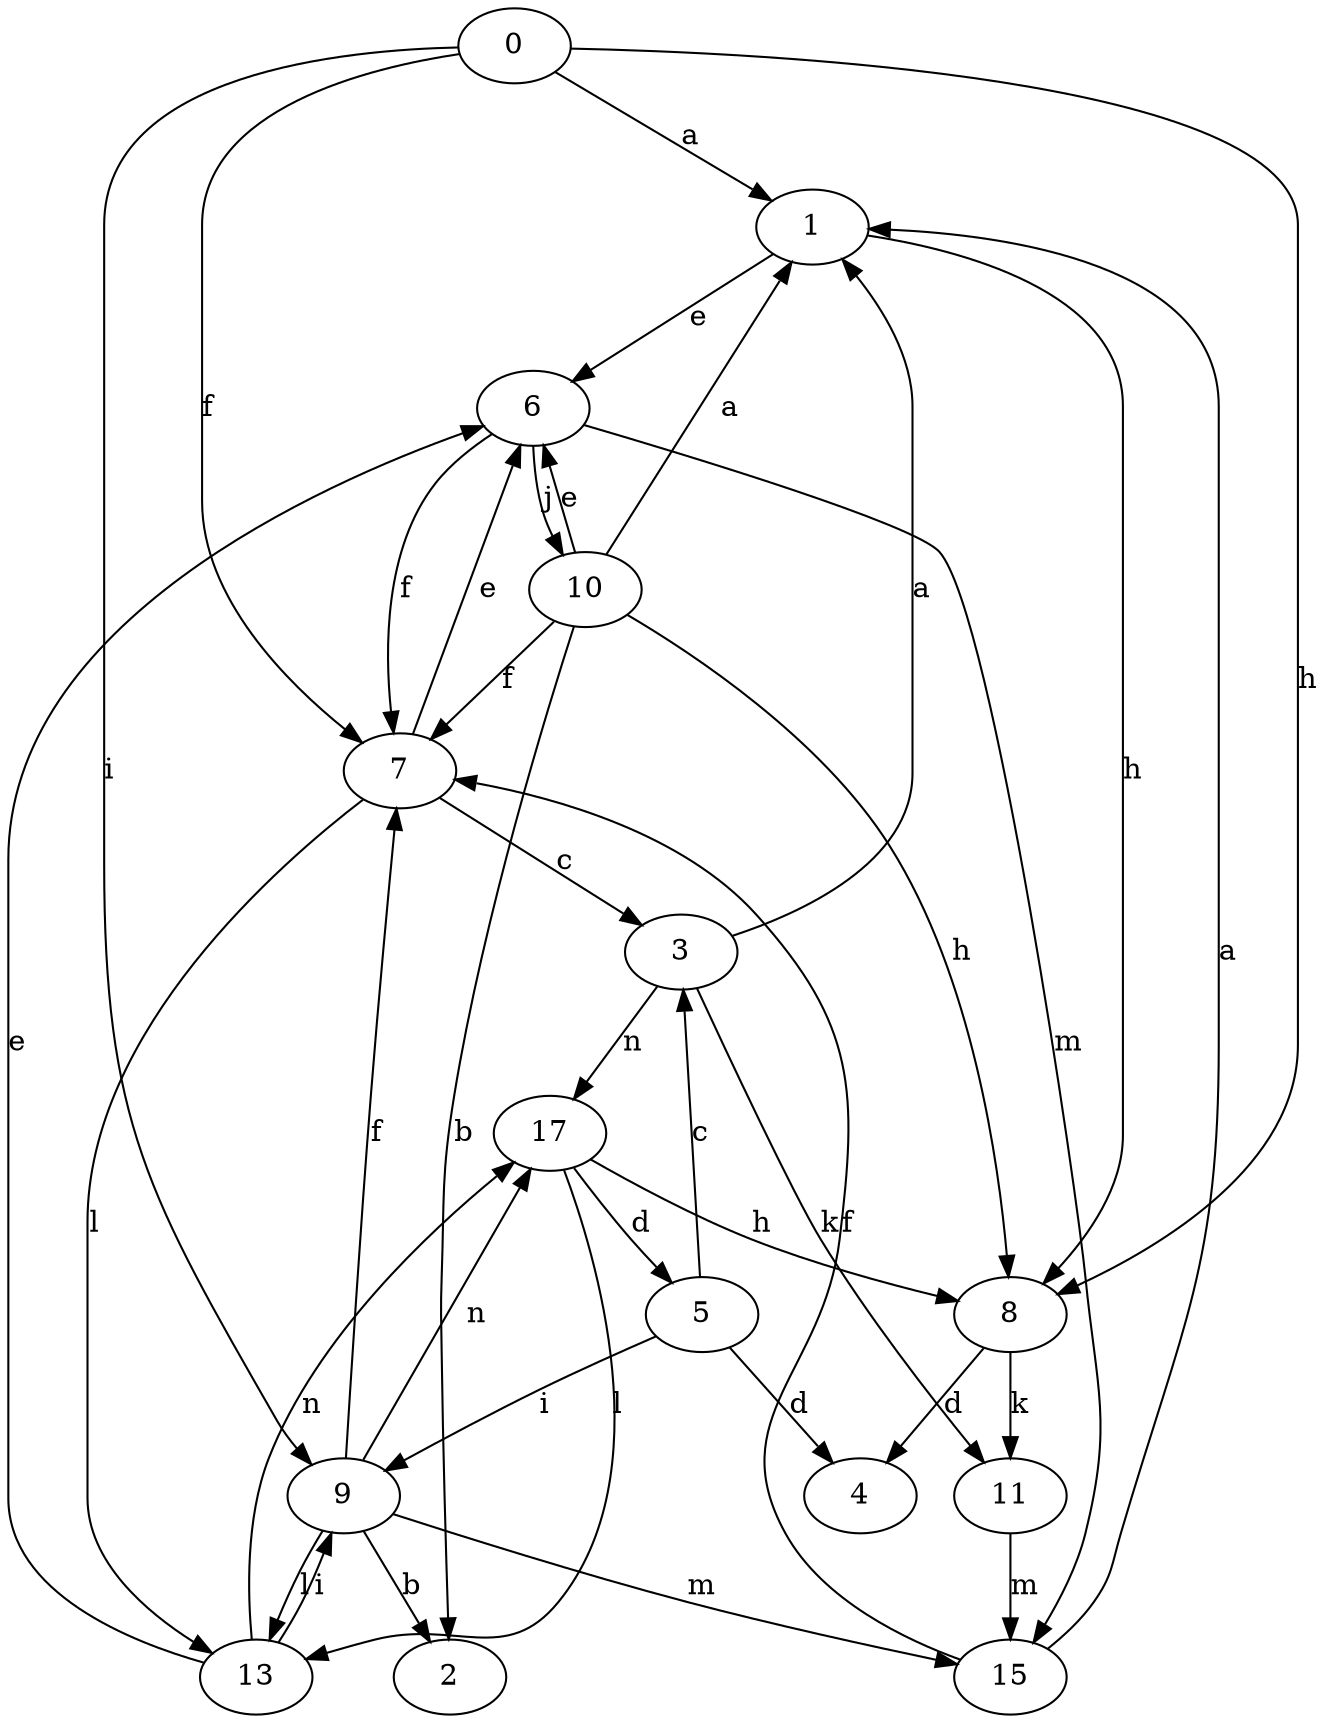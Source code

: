 strict digraph  {
0;
1;
2;
3;
4;
5;
6;
7;
8;
9;
10;
11;
13;
15;
17;
0 -> 1  [label=a];
0 -> 7  [label=f];
0 -> 8  [label=h];
0 -> 9  [label=i];
1 -> 6  [label=e];
1 -> 8  [label=h];
3 -> 1  [label=a];
3 -> 11  [label=k];
3 -> 17  [label=n];
5 -> 3  [label=c];
5 -> 4  [label=d];
5 -> 9  [label=i];
6 -> 7  [label=f];
6 -> 10  [label=j];
6 -> 15  [label=m];
7 -> 3  [label=c];
7 -> 6  [label=e];
7 -> 13  [label=l];
8 -> 4  [label=d];
8 -> 11  [label=k];
9 -> 2  [label=b];
9 -> 7  [label=f];
9 -> 13  [label=l];
9 -> 15  [label=m];
9 -> 17  [label=n];
10 -> 1  [label=a];
10 -> 2  [label=b];
10 -> 6  [label=e];
10 -> 7  [label=f];
10 -> 8  [label=h];
11 -> 15  [label=m];
13 -> 6  [label=e];
13 -> 9  [label=i];
13 -> 17  [label=n];
15 -> 1  [label=a];
15 -> 7  [label=f];
17 -> 5  [label=d];
17 -> 8  [label=h];
17 -> 13  [label=l];
}
